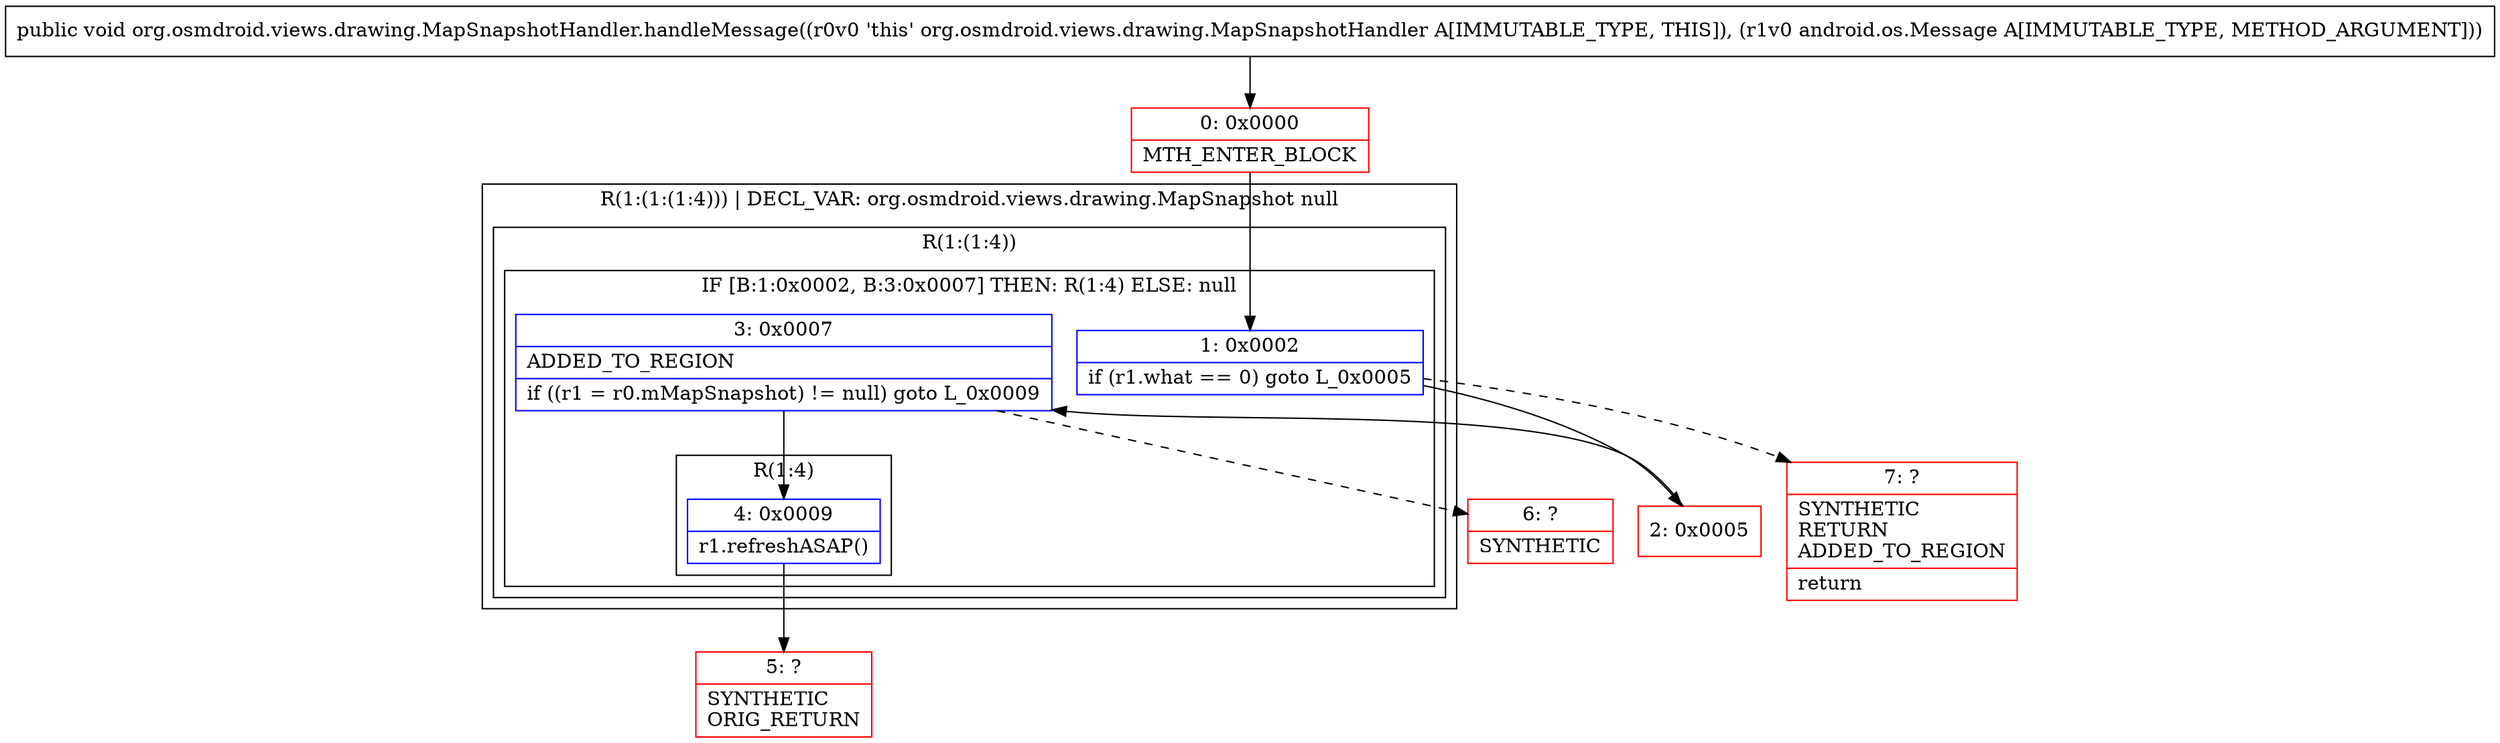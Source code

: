 digraph "CFG fororg.osmdroid.views.drawing.MapSnapshotHandler.handleMessage(Landroid\/os\/Message;)V" {
subgraph cluster_Region_617743483 {
label = "R(1:(1:(1:4))) | DECL_VAR: org.osmdroid.views.drawing.MapSnapshot null\l";
node [shape=record,color=blue];
subgraph cluster_Region_425620554 {
label = "R(1:(1:4))";
node [shape=record,color=blue];
subgraph cluster_IfRegion_1299372000 {
label = "IF [B:1:0x0002, B:3:0x0007] THEN: R(1:4) ELSE: null";
node [shape=record,color=blue];
Node_1 [shape=record,label="{1\:\ 0x0002|if (r1.what == 0) goto L_0x0005\l}"];
Node_3 [shape=record,label="{3\:\ 0x0007|ADDED_TO_REGION\l|if ((r1 = r0.mMapSnapshot) != null) goto L_0x0009\l}"];
subgraph cluster_Region_1488168714 {
label = "R(1:4)";
node [shape=record,color=blue];
Node_4 [shape=record,label="{4\:\ 0x0009|r1.refreshASAP()\l}"];
}
}
}
}
Node_0 [shape=record,color=red,label="{0\:\ 0x0000|MTH_ENTER_BLOCK\l}"];
Node_2 [shape=record,color=red,label="{2\:\ 0x0005}"];
Node_5 [shape=record,color=red,label="{5\:\ ?|SYNTHETIC\lORIG_RETURN\l}"];
Node_6 [shape=record,color=red,label="{6\:\ ?|SYNTHETIC\l}"];
Node_7 [shape=record,color=red,label="{7\:\ ?|SYNTHETIC\lRETURN\lADDED_TO_REGION\l|return\l}"];
MethodNode[shape=record,label="{public void org.osmdroid.views.drawing.MapSnapshotHandler.handleMessage((r0v0 'this' org.osmdroid.views.drawing.MapSnapshotHandler A[IMMUTABLE_TYPE, THIS]), (r1v0 android.os.Message A[IMMUTABLE_TYPE, METHOD_ARGUMENT])) }"];
MethodNode -> Node_0;
Node_1 -> Node_2;
Node_1 -> Node_7[style=dashed];
Node_3 -> Node_4;
Node_3 -> Node_6[style=dashed];
Node_4 -> Node_5;
Node_0 -> Node_1;
Node_2 -> Node_3;
}

